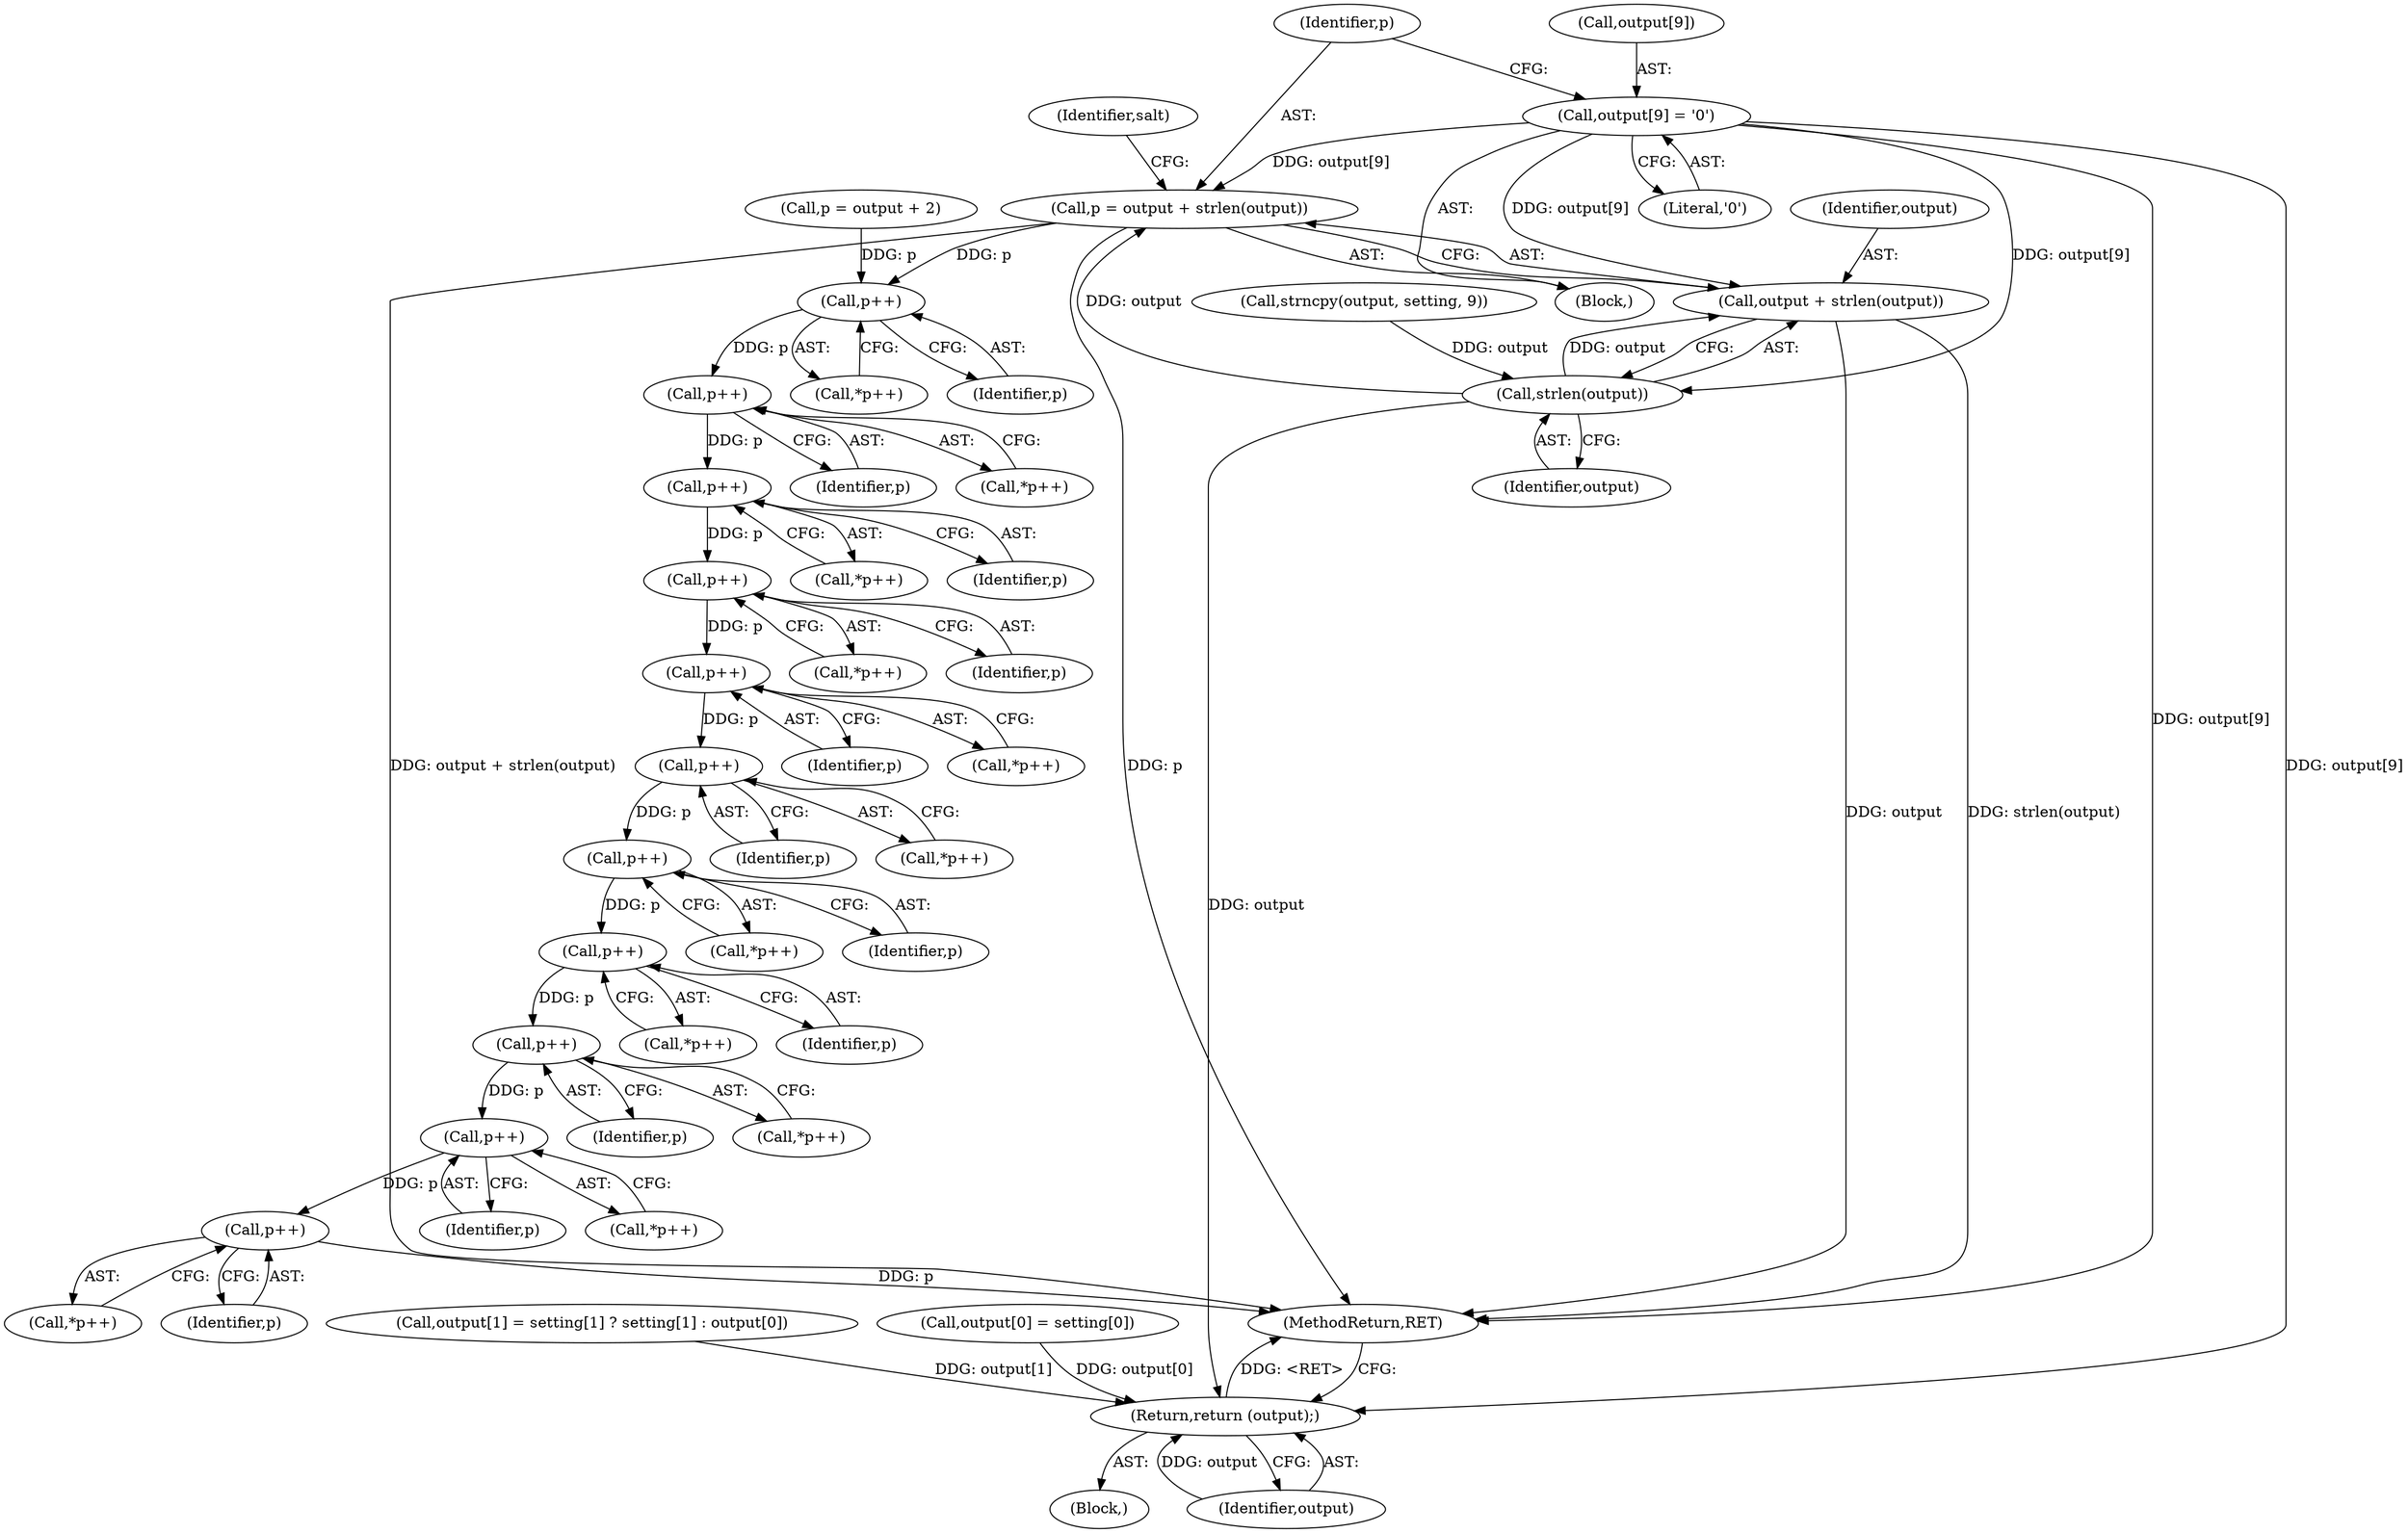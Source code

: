 digraph "0_postgresql_932ded2ed51e8333852e370c7a6dad75d9f236f9@array" {
"1000265" [label="(Call,output[9] = '\0')"];
"1000270" [label="(Call,p = output + strlen(output))"];
"1000340" [label="(Call,p++)"];
"1000351" [label="(Call,p++)"];
"1000362" [label="(Call,p++)"];
"1000373" [label="(Call,p++)"];
"1000393" [label="(Call,p++)"];
"1000404" [label="(Call,p++)"];
"1000415" [label="(Call,p++)"];
"1000426" [label="(Call,p++)"];
"1000440" [label="(Call,p++)"];
"1000451" [label="(Call,p++)"];
"1000462" [label="(Call,p++)"];
"1000272" [label="(Call,output + strlen(output))"];
"1000274" [label="(Call,strlen(output))"];
"1000473" [label="(Return,return (output);)"];
"1000363" [label="(Identifier,p)"];
"1000273" [label="(Identifier,output)"];
"1000112" [label="(Block,)"];
"1000374" [label="(Identifier,p)"];
"1000301" [label="(Call,output[1] = setting[1] ? setting[1] : output[0])"];
"1000439" [label="(Call,*p++)"];
"1000361" [label="(Call,*p++)"];
"1000261" [label="(Call,strncpy(output, setting, 9))"];
"1000450" [label="(Call,*p++)"];
"1000351" [label="(Call,p++)"];
"1000392" [label="(Call,*p++)"];
"1000394" [label="(Identifier,p)"];
"1000474" [label="(Identifier,output)"];
"1000393" [label="(Call,p++)"];
"1000265" [label="(Call,output[9] = '\0')"];
"1000373" [label="(Call,p++)"];
"1000274" [label="(Call,strlen(output))"];
"1000403" [label="(Call,*p++)"];
"1000372" [label="(Call,*p++)"];
"1000416" [label="(Identifier,p)"];
"1000315" [label="(Call,p = output + 2)"];
"1000271" [label="(Identifier,p)"];
"1000463" [label="(Identifier,p)"];
"1000461" [label="(Call,*p++)"];
"1000340" [label="(Call,p++)"];
"1000275" [label="(Identifier,output)"];
"1000162" [label="(Block,)"];
"1000405" [label="(Identifier,p)"];
"1000452" [label="(Identifier,p)"];
"1000462" [label="(Call,p++)"];
"1000451" [label="(Call,p++)"];
"1000339" [label="(Call,*p++)"];
"1000414" [label="(Call,*p++)"];
"1000427" [label="(Identifier,p)"];
"1000321" [label="(Identifier,salt)"];
"1000266" [label="(Call,output[9])"];
"1000272" [label="(Call,output + strlen(output))"];
"1000269" [label="(Literal,'\0')"];
"1000425" [label="(Call,*p++)"];
"1000440" [label="(Call,p++)"];
"1000341" [label="(Identifier,p)"];
"1000475" [label="(MethodReturn,RET)"];
"1000415" [label="(Call,p++)"];
"1000426" [label="(Call,p++)"];
"1000294" [label="(Call,output[0] = setting[0])"];
"1000352" [label="(Identifier,p)"];
"1000350" [label="(Call,*p++)"];
"1000441" [label="(Identifier,p)"];
"1000362" [label="(Call,p++)"];
"1000473" [label="(Return,return (output);)"];
"1000270" [label="(Call,p = output + strlen(output))"];
"1000404" [label="(Call,p++)"];
"1000265" -> "1000162"  [label="AST: "];
"1000265" -> "1000269"  [label="CFG: "];
"1000266" -> "1000265"  [label="AST: "];
"1000269" -> "1000265"  [label="AST: "];
"1000271" -> "1000265"  [label="CFG: "];
"1000265" -> "1000475"  [label="DDG: output[9]"];
"1000265" -> "1000270"  [label="DDG: output[9]"];
"1000265" -> "1000272"  [label="DDG: output[9]"];
"1000265" -> "1000274"  [label="DDG: output[9]"];
"1000265" -> "1000473"  [label="DDG: output[9]"];
"1000270" -> "1000162"  [label="AST: "];
"1000270" -> "1000272"  [label="CFG: "];
"1000271" -> "1000270"  [label="AST: "];
"1000272" -> "1000270"  [label="AST: "];
"1000321" -> "1000270"  [label="CFG: "];
"1000270" -> "1000475"  [label="DDG: output + strlen(output)"];
"1000270" -> "1000475"  [label="DDG: p"];
"1000274" -> "1000270"  [label="DDG: output"];
"1000270" -> "1000340"  [label="DDG: p"];
"1000340" -> "1000339"  [label="AST: "];
"1000340" -> "1000341"  [label="CFG: "];
"1000341" -> "1000340"  [label="AST: "];
"1000339" -> "1000340"  [label="CFG: "];
"1000315" -> "1000340"  [label="DDG: p"];
"1000340" -> "1000351"  [label="DDG: p"];
"1000351" -> "1000350"  [label="AST: "];
"1000351" -> "1000352"  [label="CFG: "];
"1000352" -> "1000351"  [label="AST: "];
"1000350" -> "1000351"  [label="CFG: "];
"1000351" -> "1000362"  [label="DDG: p"];
"1000362" -> "1000361"  [label="AST: "];
"1000362" -> "1000363"  [label="CFG: "];
"1000363" -> "1000362"  [label="AST: "];
"1000361" -> "1000362"  [label="CFG: "];
"1000362" -> "1000373"  [label="DDG: p"];
"1000373" -> "1000372"  [label="AST: "];
"1000373" -> "1000374"  [label="CFG: "];
"1000374" -> "1000373"  [label="AST: "];
"1000372" -> "1000373"  [label="CFG: "];
"1000373" -> "1000393"  [label="DDG: p"];
"1000393" -> "1000392"  [label="AST: "];
"1000393" -> "1000394"  [label="CFG: "];
"1000394" -> "1000393"  [label="AST: "];
"1000392" -> "1000393"  [label="CFG: "];
"1000393" -> "1000404"  [label="DDG: p"];
"1000404" -> "1000403"  [label="AST: "];
"1000404" -> "1000405"  [label="CFG: "];
"1000405" -> "1000404"  [label="AST: "];
"1000403" -> "1000404"  [label="CFG: "];
"1000404" -> "1000415"  [label="DDG: p"];
"1000415" -> "1000414"  [label="AST: "];
"1000415" -> "1000416"  [label="CFG: "];
"1000416" -> "1000415"  [label="AST: "];
"1000414" -> "1000415"  [label="CFG: "];
"1000415" -> "1000426"  [label="DDG: p"];
"1000426" -> "1000425"  [label="AST: "];
"1000426" -> "1000427"  [label="CFG: "];
"1000427" -> "1000426"  [label="AST: "];
"1000425" -> "1000426"  [label="CFG: "];
"1000426" -> "1000440"  [label="DDG: p"];
"1000440" -> "1000439"  [label="AST: "];
"1000440" -> "1000441"  [label="CFG: "];
"1000441" -> "1000440"  [label="AST: "];
"1000439" -> "1000440"  [label="CFG: "];
"1000440" -> "1000451"  [label="DDG: p"];
"1000451" -> "1000450"  [label="AST: "];
"1000451" -> "1000452"  [label="CFG: "];
"1000452" -> "1000451"  [label="AST: "];
"1000450" -> "1000451"  [label="CFG: "];
"1000451" -> "1000462"  [label="DDG: p"];
"1000462" -> "1000461"  [label="AST: "];
"1000462" -> "1000463"  [label="CFG: "];
"1000463" -> "1000462"  [label="AST: "];
"1000461" -> "1000462"  [label="CFG: "];
"1000462" -> "1000475"  [label="DDG: p"];
"1000272" -> "1000274"  [label="CFG: "];
"1000273" -> "1000272"  [label="AST: "];
"1000274" -> "1000272"  [label="AST: "];
"1000272" -> "1000475"  [label="DDG: strlen(output)"];
"1000272" -> "1000475"  [label="DDG: output"];
"1000274" -> "1000272"  [label="DDG: output"];
"1000274" -> "1000275"  [label="CFG: "];
"1000275" -> "1000274"  [label="AST: "];
"1000261" -> "1000274"  [label="DDG: output"];
"1000274" -> "1000473"  [label="DDG: output"];
"1000473" -> "1000112"  [label="AST: "];
"1000473" -> "1000474"  [label="CFG: "];
"1000474" -> "1000473"  [label="AST: "];
"1000475" -> "1000473"  [label="CFG: "];
"1000473" -> "1000475"  [label="DDG: <RET>"];
"1000474" -> "1000473"  [label="DDG: output"];
"1000301" -> "1000473"  [label="DDG: output[1]"];
"1000294" -> "1000473"  [label="DDG: output[0]"];
}
